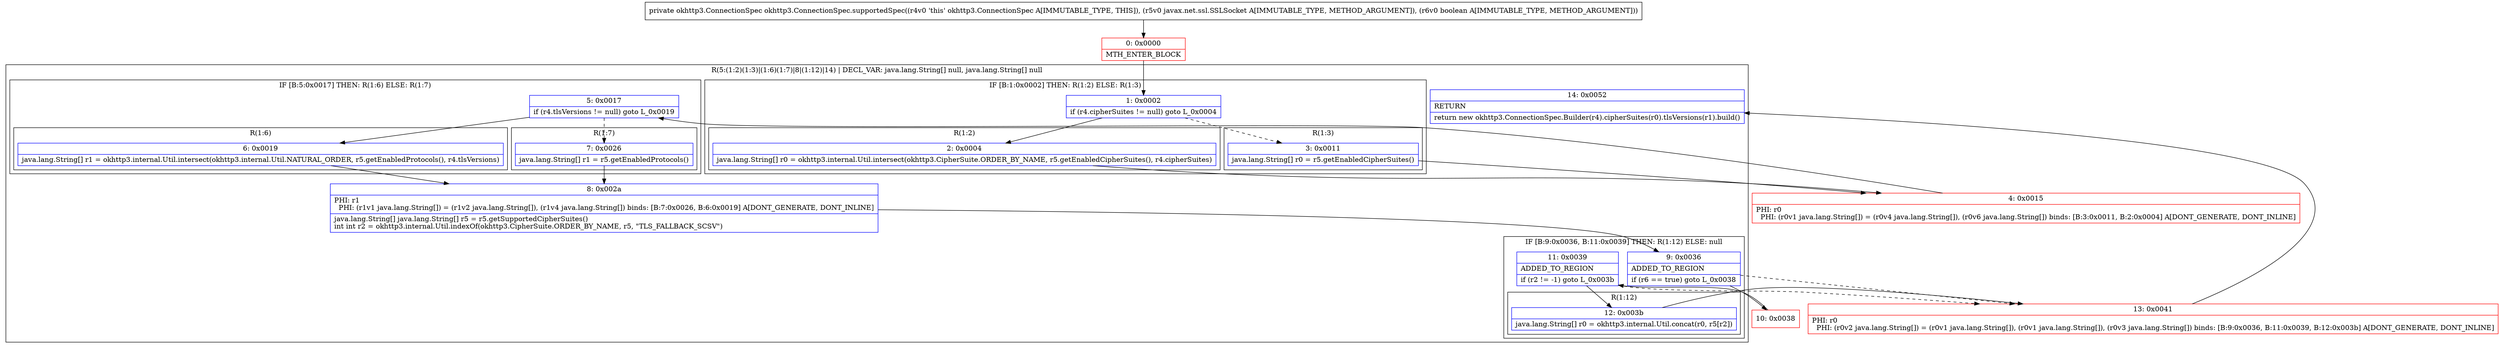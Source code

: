 digraph "CFG forokhttp3.ConnectionSpec.supportedSpec(Ljavax\/net\/ssl\/SSLSocket;Z)Lokhttp3\/ConnectionSpec;" {
subgraph cluster_Region_1326530568 {
label = "R(5:(1:2)(1:3)|(1:6)(1:7)|8|(1:12)|14) | DECL_VAR: java.lang.String[] null, java.lang.String[] null\l";
node [shape=record,color=blue];
subgraph cluster_IfRegion_1136615615 {
label = "IF [B:1:0x0002] THEN: R(1:2) ELSE: R(1:3)";
node [shape=record,color=blue];
Node_1 [shape=record,label="{1\:\ 0x0002|if (r4.cipherSuites != null) goto L_0x0004\l}"];
subgraph cluster_Region_670344153 {
label = "R(1:2)";
node [shape=record,color=blue];
Node_2 [shape=record,label="{2\:\ 0x0004|java.lang.String[] r0 = okhttp3.internal.Util.intersect(okhttp3.CipherSuite.ORDER_BY_NAME, r5.getEnabledCipherSuites(), r4.cipherSuites)\l}"];
}
subgraph cluster_Region_2040966607 {
label = "R(1:3)";
node [shape=record,color=blue];
Node_3 [shape=record,label="{3\:\ 0x0011|java.lang.String[] r0 = r5.getEnabledCipherSuites()\l}"];
}
}
subgraph cluster_IfRegion_133383604 {
label = "IF [B:5:0x0017] THEN: R(1:6) ELSE: R(1:7)";
node [shape=record,color=blue];
Node_5 [shape=record,label="{5\:\ 0x0017|if (r4.tlsVersions != null) goto L_0x0019\l}"];
subgraph cluster_Region_60116320 {
label = "R(1:6)";
node [shape=record,color=blue];
Node_6 [shape=record,label="{6\:\ 0x0019|java.lang.String[] r1 = okhttp3.internal.Util.intersect(okhttp3.internal.Util.NATURAL_ORDER, r5.getEnabledProtocols(), r4.tlsVersions)\l}"];
}
subgraph cluster_Region_2126747792 {
label = "R(1:7)";
node [shape=record,color=blue];
Node_7 [shape=record,label="{7\:\ 0x0026|java.lang.String[] r1 = r5.getEnabledProtocols()\l}"];
}
}
Node_8 [shape=record,label="{8\:\ 0x002a|PHI: r1 \l  PHI: (r1v1 java.lang.String[]) = (r1v2 java.lang.String[]), (r1v4 java.lang.String[]) binds: [B:7:0x0026, B:6:0x0019] A[DONT_GENERATE, DONT_INLINE]\l|java.lang.String[] java.lang.String[] r5 = r5.getSupportedCipherSuites()\lint int r2 = okhttp3.internal.Util.indexOf(okhttp3.CipherSuite.ORDER_BY_NAME, r5, \"TLS_FALLBACK_SCSV\")\l}"];
subgraph cluster_IfRegion_1308219480 {
label = "IF [B:9:0x0036, B:11:0x0039] THEN: R(1:12) ELSE: null";
node [shape=record,color=blue];
Node_9 [shape=record,label="{9\:\ 0x0036|ADDED_TO_REGION\l|if (r6 == true) goto L_0x0038\l}"];
Node_11 [shape=record,label="{11\:\ 0x0039|ADDED_TO_REGION\l|if (r2 != \-1) goto L_0x003b\l}"];
subgraph cluster_Region_1348839881 {
label = "R(1:12)";
node [shape=record,color=blue];
Node_12 [shape=record,label="{12\:\ 0x003b|java.lang.String[] r0 = okhttp3.internal.Util.concat(r0, r5[r2])\l}"];
}
}
Node_14 [shape=record,label="{14\:\ 0x0052|RETURN\l|return new okhttp3.ConnectionSpec.Builder(r4).cipherSuites(r0).tlsVersions(r1).build()\l}"];
}
Node_0 [shape=record,color=red,label="{0\:\ 0x0000|MTH_ENTER_BLOCK\l}"];
Node_4 [shape=record,color=red,label="{4\:\ 0x0015|PHI: r0 \l  PHI: (r0v1 java.lang.String[]) = (r0v4 java.lang.String[]), (r0v6 java.lang.String[]) binds: [B:3:0x0011, B:2:0x0004] A[DONT_GENERATE, DONT_INLINE]\l}"];
Node_10 [shape=record,color=red,label="{10\:\ 0x0038}"];
Node_13 [shape=record,color=red,label="{13\:\ 0x0041|PHI: r0 \l  PHI: (r0v2 java.lang.String[]) = (r0v1 java.lang.String[]), (r0v1 java.lang.String[]), (r0v3 java.lang.String[]) binds: [B:9:0x0036, B:11:0x0039, B:12:0x003b] A[DONT_GENERATE, DONT_INLINE]\l}"];
MethodNode[shape=record,label="{private okhttp3.ConnectionSpec okhttp3.ConnectionSpec.supportedSpec((r4v0 'this' okhttp3.ConnectionSpec A[IMMUTABLE_TYPE, THIS]), (r5v0 javax.net.ssl.SSLSocket A[IMMUTABLE_TYPE, METHOD_ARGUMENT]), (r6v0 boolean A[IMMUTABLE_TYPE, METHOD_ARGUMENT])) }"];
MethodNode -> Node_0;
Node_1 -> Node_2;
Node_1 -> Node_3[style=dashed];
Node_2 -> Node_4;
Node_3 -> Node_4;
Node_5 -> Node_6;
Node_5 -> Node_7[style=dashed];
Node_6 -> Node_8;
Node_7 -> Node_8;
Node_8 -> Node_9;
Node_9 -> Node_10;
Node_9 -> Node_13[style=dashed];
Node_11 -> Node_12;
Node_11 -> Node_13[style=dashed];
Node_12 -> Node_13;
Node_0 -> Node_1;
Node_4 -> Node_5;
Node_10 -> Node_11;
Node_13 -> Node_14;
}

